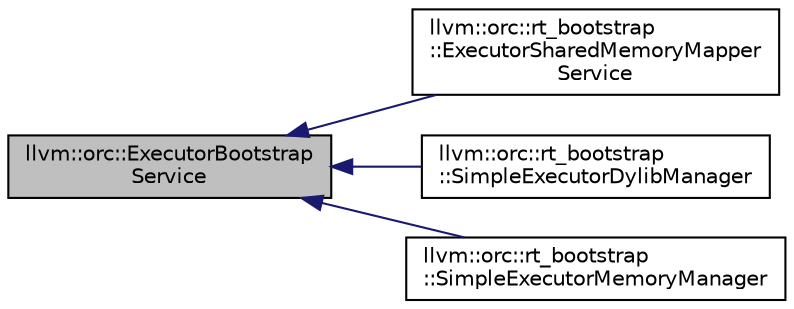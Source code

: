 digraph "llvm::orc::ExecutorBootstrapService"
{
 // LATEX_PDF_SIZE
  bgcolor="transparent";
  edge [fontname="Helvetica",fontsize="10",labelfontname="Helvetica",labelfontsize="10"];
  node [fontname="Helvetica",fontsize="10",shape=record];
  rankdir="LR";
  Node1 [label="llvm::orc::ExecutorBootstrap\lService",height=0.2,width=0.4,color="black", fillcolor="grey75", style="filled", fontcolor="black",tooltip=" "];
  Node1 -> Node2 [dir="back",color="midnightblue",fontsize="10",style="solid",fontname="Helvetica"];
  Node2 [label="llvm::orc::rt_bootstrap\l::ExecutorSharedMemoryMapper\lService",height=0.2,width=0.4,color="black",URL="$classllvm_1_1orc_1_1rt__bootstrap_1_1ExecutorSharedMemoryMapperService.html",tooltip=" "];
  Node1 -> Node3 [dir="back",color="midnightblue",fontsize="10",style="solid",fontname="Helvetica"];
  Node3 [label="llvm::orc::rt_bootstrap\l::SimpleExecutorDylibManager",height=0.2,width=0.4,color="black",URL="$classllvm_1_1orc_1_1rt__bootstrap_1_1SimpleExecutorDylibManager.html",tooltip="Simple page-based allocator."];
  Node1 -> Node4 [dir="back",color="midnightblue",fontsize="10",style="solid",fontname="Helvetica"];
  Node4 [label="llvm::orc::rt_bootstrap\l::SimpleExecutorMemoryManager",height=0.2,width=0.4,color="black",URL="$classllvm_1_1orc_1_1rt__bootstrap_1_1SimpleExecutorMemoryManager.html",tooltip="Simple page-based allocator."];
}
